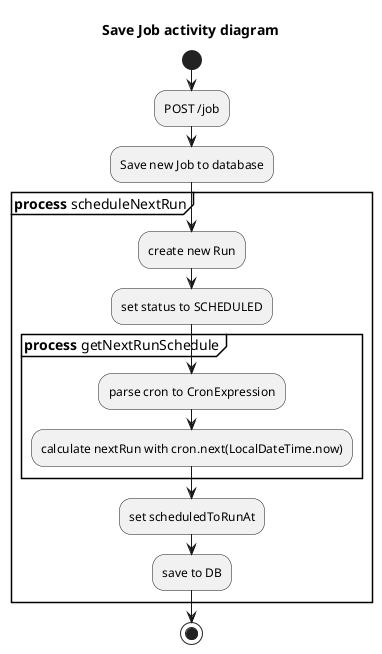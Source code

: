 @startuml
title
    Save Job activity diagram
endtitle

start
:POST /job;
:Save new Job to database;
partition "**process** scheduleNextRun" {
    :create new Run;
    :set status to SCHEDULED;
    partition "**process** getNextRunSchedule" {
        :parse cron to CronExpression;
        :calculate nextRun with cron.next(LocalDateTime.now);
    }
    :set scheduledToRunAt;
    :save to DB;
}
stop
@enduml